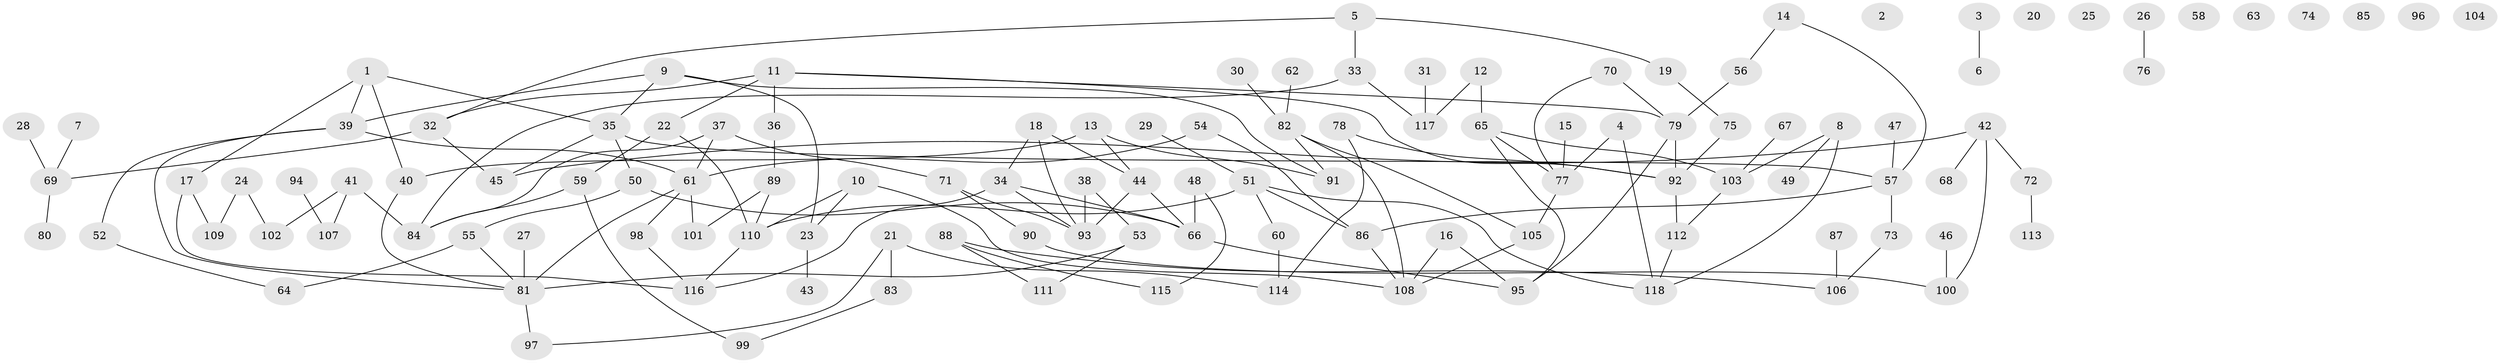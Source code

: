 // coarse degree distribution, {4: 0.13253012048192772, 0: 0.12048192771084337, 2: 0.1927710843373494, 3: 0.1686746987951807, 1: 0.1927710843373494, 5: 0.13253012048192772, 6: 0.024096385542168676, 9: 0.012048192771084338, 7: 0.024096385542168676}
// Generated by graph-tools (version 1.1) at 2025/23/03/03/25 07:23:29]
// undirected, 118 vertices, 150 edges
graph export_dot {
graph [start="1"]
  node [color=gray90,style=filled];
  1;
  2;
  3;
  4;
  5;
  6;
  7;
  8;
  9;
  10;
  11;
  12;
  13;
  14;
  15;
  16;
  17;
  18;
  19;
  20;
  21;
  22;
  23;
  24;
  25;
  26;
  27;
  28;
  29;
  30;
  31;
  32;
  33;
  34;
  35;
  36;
  37;
  38;
  39;
  40;
  41;
  42;
  43;
  44;
  45;
  46;
  47;
  48;
  49;
  50;
  51;
  52;
  53;
  54;
  55;
  56;
  57;
  58;
  59;
  60;
  61;
  62;
  63;
  64;
  65;
  66;
  67;
  68;
  69;
  70;
  71;
  72;
  73;
  74;
  75;
  76;
  77;
  78;
  79;
  80;
  81;
  82;
  83;
  84;
  85;
  86;
  87;
  88;
  89;
  90;
  91;
  92;
  93;
  94;
  95;
  96;
  97;
  98;
  99;
  100;
  101;
  102;
  103;
  104;
  105;
  106;
  107;
  108;
  109;
  110;
  111;
  112;
  113;
  114;
  115;
  116;
  117;
  118;
  1 -- 17;
  1 -- 35;
  1 -- 39;
  1 -- 40;
  3 -- 6;
  4 -- 77;
  4 -- 118;
  5 -- 19;
  5 -- 32;
  5 -- 33;
  7 -- 69;
  8 -- 49;
  8 -- 103;
  8 -- 118;
  9 -- 23;
  9 -- 35;
  9 -- 39;
  9 -- 91;
  10 -- 23;
  10 -- 108;
  10 -- 110;
  11 -- 22;
  11 -- 32;
  11 -- 36;
  11 -- 79;
  11 -- 92;
  12 -- 65;
  12 -- 117;
  13 -- 40;
  13 -- 44;
  13 -- 91;
  14 -- 56;
  14 -- 57;
  15 -- 77;
  16 -- 95;
  16 -- 108;
  17 -- 109;
  17 -- 116;
  18 -- 34;
  18 -- 44;
  18 -- 93;
  19 -- 75;
  21 -- 83;
  21 -- 97;
  21 -- 114;
  22 -- 59;
  22 -- 110;
  23 -- 43;
  24 -- 102;
  24 -- 109;
  26 -- 76;
  27 -- 81;
  28 -- 69;
  29 -- 51;
  30 -- 82;
  31 -- 117;
  32 -- 45;
  32 -- 69;
  33 -- 84;
  33 -- 117;
  34 -- 66;
  34 -- 93;
  34 -- 116;
  35 -- 45;
  35 -- 50;
  35 -- 57;
  36 -- 89;
  37 -- 61;
  37 -- 71;
  37 -- 84;
  38 -- 53;
  38 -- 93;
  39 -- 52;
  39 -- 61;
  39 -- 81;
  40 -- 81;
  41 -- 84;
  41 -- 102;
  41 -- 107;
  42 -- 45;
  42 -- 68;
  42 -- 72;
  42 -- 100;
  44 -- 66;
  44 -- 93;
  46 -- 100;
  47 -- 57;
  48 -- 66;
  48 -- 115;
  50 -- 55;
  50 -- 66;
  51 -- 60;
  51 -- 86;
  51 -- 110;
  51 -- 118;
  52 -- 64;
  53 -- 81;
  53 -- 111;
  54 -- 61;
  54 -- 86;
  55 -- 64;
  55 -- 81;
  56 -- 79;
  57 -- 73;
  57 -- 86;
  59 -- 84;
  59 -- 99;
  60 -- 114;
  61 -- 81;
  61 -- 98;
  61 -- 101;
  62 -- 82;
  65 -- 77;
  65 -- 95;
  65 -- 103;
  66 -- 95;
  67 -- 103;
  69 -- 80;
  70 -- 77;
  70 -- 79;
  71 -- 90;
  71 -- 93;
  72 -- 113;
  73 -- 106;
  75 -- 92;
  77 -- 105;
  78 -- 92;
  78 -- 114;
  79 -- 92;
  79 -- 95;
  81 -- 97;
  82 -- 91;
  82 -- 105;
  82 -- 108;
  83 -- 99;
  86 -- 108;
  87 -- 106;
  88 -- 106;
  88 -- 111;
  88 -- 115;
  89 -- 101;
  89 -- 110;
  90 -- 100;
  92 -- 112;
  94 -- 107;
  98 -- 116;
  103 -- 112;
  105 -- 108;
  110 -- 116;
  112 -- 118;
}
